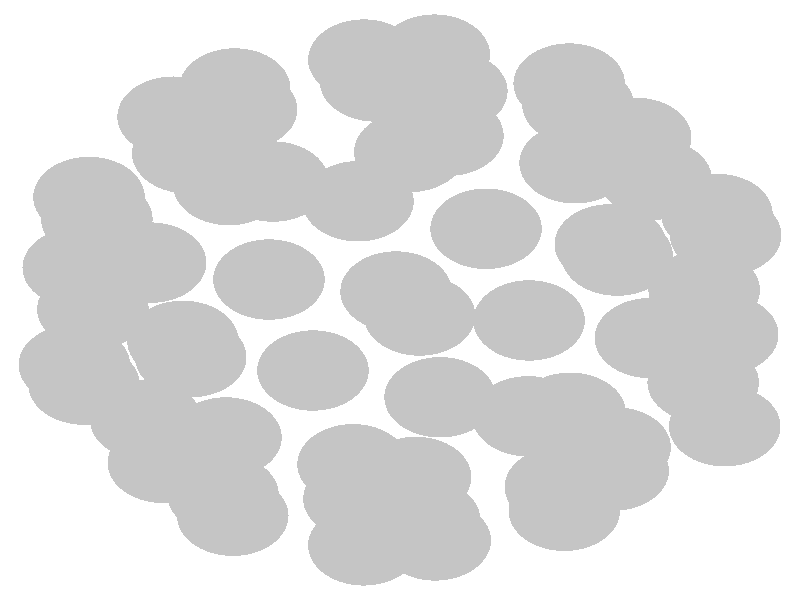 #include "colors.inc"
#include "finish.inc"

global_settings {assumed_gamma 1 max_trace_level 6}
background {color White}
camera {orthographic
  right -8.18*x up 8.51*y
  direction 1.00*z
  location <0,0,50.00> look_at <0,0,0>}
light_source {<  2.00,   3.00,  40.00> color White
  area_light <0.70, 0, 0>, <0, 0.70, 0>, 3, 3
  adaptive 1 jitter}

#declare simple = finish {phong 0.7}
#declare pale = finish {ambient .5 diffuse .85 roughness .001 specular 0.200 }
#declare intermediate = finish {ambient 0.3 diffuse 0.6 specular 0.10 roughness 0.04 }
#declare vmd = finish {ambient .0 diffuse .65 phong 0.1 phong_size 40. specular 0.500 }
#declare jmol = finish {ambient .2 diffuse .6 specular 1 roughness .001 metallic}
#declare ase2 = finish {ambient 0.05 brilliance 3 diffuse 0.6 metallic specular 0.70 roughness 0.04 reflection 0.15}
#declare ase3 = finish {ambient .15 brilliance 2 diffuse .6 metallic specular 1. roughness .001 reflection .0}
#declare glass = finish {ambient .05 diffuse .3 specular 1. roughness .001}
#declare Rcell = 0.050;
#declare Rbond = 0.100;

#macro atom(LOC, R, COL, FIN)
  sphere{LOC, R texture{pigment{COL} finish{FIN}}}
#end
#macro constrain(LOC, R, COL, FIN)
union{torus{R, Rcell rotate 45*z texture{pigment{COL} finish{FIN}}}
      torus{R, Rcell rotate -45*z texture{pigment{COL} finish{FIN}}}
      translate LOC}
#end

atom(<  2.22,   0.63,  -0.87>, 0.57, rgb <0.56, 0.56, 0.56>, ase3) // #0 
atom(<  3.11,   0.14,  -1.87>, 0.57, rgb <0.56, 0.56, 0.56>, ase3) // #1 
atom(<  1.32,  -0.29,  -0.29>, 0.57, rgb <0.56, 0.56, 0.56>, ase3) // #2 
atom(<  3.10,  -1.17,  -2.31>, 0.57, rgb <0.56, 0.56, 0.56>, ase3) // #3 
atom(<  3.32,  -1.79,  -3.92>, 0.57, rgb <0.56, 0.56, 0.56>, ase3) // #4 
atom(<  3.24,   1.22,  -2.84>, 0.57, rgb <0.56, 0.56, 0.56>, ase3) // #5 
atom(<  3.33,   0.92,  -4.21>, 0.57, rgb <0.56, 0.56, 0.56>, ase3) // #6 
atom(<  3.30,  -0.49,  -4.60>, 0.57, rgb <0.56, 0.56, 0.56>, ase3) // #7 
atom(< -0.43,   1.40,  -0.32>, 0.57, rgb <0.56, 0.56, 0.56>, ase3) // #8 
atom(<  0.49,   2.33,  -0.92>, 0.57, rgb <0.56, 0.56, 0.56>, ase3) // #9 
atom(< -0.04,   0.12,   0.00>, 0.57, rgb <0.56, 0.56, 0.56>, ase3) // #10 
atom(<  1.79,   1.94,  -1.19>, 0.57, rgb <0.56, 0.56, 0.56>, ase3) // #11 
atom(<  2.41,   2.30,  -2.40>, 0.57, rgb <0.56, 0.56, 0.56>, ase3) // #12 
atom(< -0.25,   3.10,  -1.86>, 0.57, rgb <0.56, 0.56, 0.56>, ase3) // #13 
atom(<  0.35,   3.48,  -3.05>, 0.57, rgb <0.56, 0.56, 0.56>, ase3) // #14 
atom(<  1.73,   3.07,  -3.34>, 0.57, rgb <0.56, 0.56, 0.56>, ase3) // #15 
atom(< -2.14,  -0.81,  -0.84>, 0.57, rgb <0.56, 0.56, 0.56>, ase3) // #16 
atom(< -2.55,   0.53,  -1.15>, 0.57, rgb <0.56, 0.56, 0.56>, ase3) // #17 
atom(< -0.89,  -1.00,  -0.26>, 0.57, rgb <0.56, 0.56, 0.56>, ase3) // #18 
atom(< -1.75,   1.63,  -0.93>, 0.57, rgb <0.56, 0.56, 0.56>, ase3) // #19 
atom(< -1.62,   2.70,  -1.88>, 0.57, rgb <0.56, 0.56, 0.56>, ase3) // #20 
atom(< -3.29,   0.46,  -2.38>, 0.57, rgb <0.56, 0.56, 0.56>, ase3) // #21 
atom(< -3.18,   1.46,  -3.33>, 0.57, rgb <0.56, 0.56, 0.56>, ase3) // #22 
atom(< -2.32,   2.60,  -3.06>, 0.57, rgb <0.56, 0.56, 0.56>, ase3) // #23 
atom(< -0.42,  -2.82,  -2.00>, 0.57, rgb <0.56, 0.56, 0.56>, ase3) // #24 
atom(< -1.81,  -2.76,  -2.28>, 0.57, rgb <0.56, 0.56, 0.56>, ase3) // #25 
atom(<  0.16,  -2.51,  -0.72>, 0.57, rgb <0.56, 0.56, 0.56>, ase3) // #26 
atom(< -2.60,  -1.70,  -1.86>, 0.57, rgb <0.56, 0.56, 0.56>, ase3) // #27 
atom(< -3.33,  -0.92,  -2.82>, 0.57, rgb <0.56, 0.56, 0.56>, ase3) // #28 
atom(< -1.71,  -3.06,  -3.68>, 0.57, rgb <0.56, 0.56, 0.56>, ase3) // #29 
atom(< -2.42,  -2.31,  -4.62>, 0.57, rgb <0.56, 0.56, 0.56>, ase3) // #30 
atom(< -3.23,  -1.20,  -4.19>, 0.57, rgb <0.56, 0.56, 0.56>, ase3) // #31 
atom(<  2.20,  -2.09,  -1.74>, 0.57, rgb <0.56, 0.56, 0.56>, ase3) // #32 
atom(<  1.68,  -2.99,  -2.69>, 0.57, rgb <0.56, 0.56, 0.56>, ase3) // #33 
atom(<  1.31,  -1.65,  -0.72>, 0.57, rgb <0.56, 0.56, 0.56>, ase3) // #34 
atom(<  0.36,  -3.41,  -2.71>, 0.57, rgb <0.56, 0.56, 0.56>, ase3) // #35 
atom(< -0.37,  -3.48,  -3.95>, 0.57, rgb <0.56, 0.56, 0.56>, ase3) // #36 
atom(<  2.18,  -2.42,  -3.62>, 0.57, rgb <0.56, 0.56, 0.56>, ase3) // #37 
atom(<  1.64,  -2.65,  -5.17>, 0.57, rgb <0.56, 0.56, 0.56>, ase3) // #38 
atom(<  0.25,  -3.11,  -5.14>, 0.57, rgb <0.56, 0.56, 0.56>, ase3) // #39 
atom(< -2.22,  -0.58,  -6.15>, 0.57, rgb <0.56, 0.56, 0.56>, ase3) // #40 
atom(< -1.78,  -1.95,  -5.85>, 0.57, rgb <0.56, 0.56, 0.56>, ase3) // #41 
atom(< -0.48,  -2.33,  -6.11>, 0.57, rgb <0.56, 0.56, 0.56>, ase3) // #42 
atom(< -1.34,   0.29,  -6.76>, 0.57, rgb <0.56, 0.56, 0.56>, ase3) // #43 
atom(< -2.17,   2.08,  -5.35>, 0.57, rgb <0.56, 0.56, 0.56>, ase3) // #44 
atom(< -3.10,   1.15,  -4.74>, 0.57, rgb <0.56, 0.56, 0.56>, ase3) // #45 
atom(< -3.14,  -0.13,  -5.16>, 0.57, rgb <0.56, 0.56, 0.56>, ase3) // #46 
atom(< -1.30,   1.68,  -6.36>, 0.57, rgb <0.56, 0.56, 0.56>, ase3) // #47 
atom(<  0.53,   2.96,  -5.34>, 0.57, rgb <0.56, 0.56, 0.56>, ase3) // #48 
atom(< -0.37,   3.41,  -4.31>, 0.57, rgb <0.56, 0.56, 0.56>, ase3) // #49 
atom(< -1.69,   3.00,  -4.30>, 0.57, rgb <0.56, 0.56, 0.56>, ase3) // #50 
atom(<  0.10,   2.10,  -6.35>, 0.57, rgb <0.56, 0.56, 0.56>, ase3) // #51 
atom(<  2.15,   0.79,  -6.18>, 0.57, rgb <0.56, 0.56, 0.56>, ase3) // #52 
atom(<  2.62,   1.71,  -5.18>, 0.57, rgb <0.56, 0.56, 0.56>, ase3) // #53 
atom(<  1.82,   2.77,  -4.72>, 0.57, rgb <0.56, 0.56, 0.56>, ase3) // #54 
atom(<  0.88,   1.01,  -6.77>, 0.57, rgb <0.56, 0.56, 0.56>, ase3) // #55 
atom(<  0.41,  -1.38,  -6.73>, 0.57, rgb <0.56, 0.56, 0.56>, ase3) // #56 
atom(<  1.74,  -1.60,  -6.16>, 0.57, rgb <0.56, 0.56, 0.56>, ase3) // #57 
atom(<  2.56,  -0.54,  -5.90>, 0.57, rgb <0.56, 0.56, 0.56>, ase3) // #58 
atom(<  0.20,  -0.22,  -6.90>, 0.57, rgb <0.56, 0.56, 0.56>, ase3) // #59 
